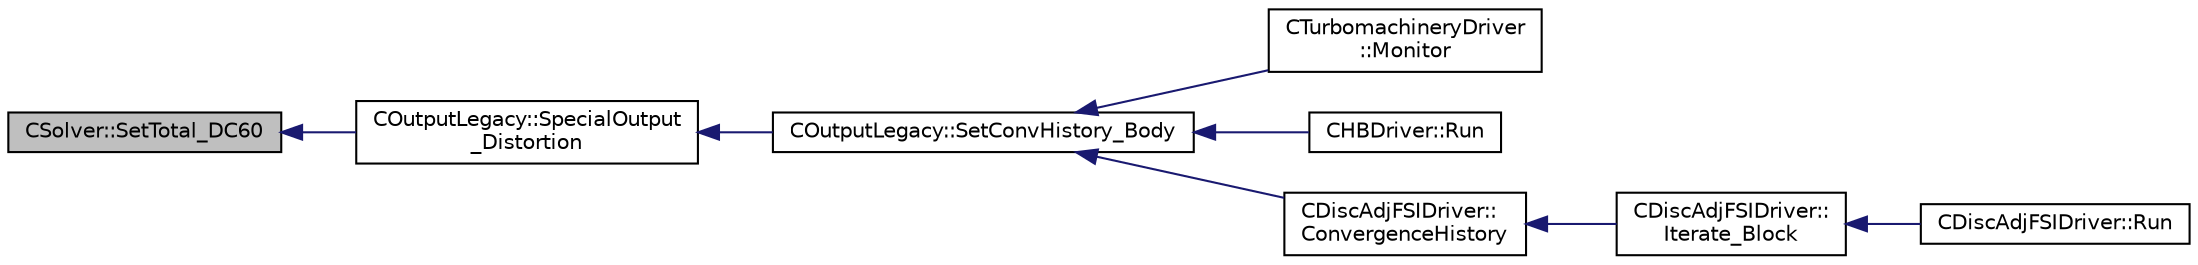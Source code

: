 digraph "CSolver::SetTotal_DC60"
{
  edge [fontname="Helvetica",fontsize="10",labelfontname="Helvetica",labelfontsize="10"];
  node [fontname="Helvetica",fontsize="10",shape=record];
  rankdir="LR";
  Node5313 [label="CSolver::SetTotal_DC60",height=0.2,width=0.4,color="black", fillcolor="grey75", style="filled", fontcolor="black"];
  Node5313 -> Node5314 [dir="back",color="midnightblue",fontsize="10",style="solid",fontname="Helvetica"];
  Node5314 [label="COutputLegacy::SpecialOutput\l_Distortion",height=0.2,width=0.4,color="black", fillcolor="white", style="filled",URL="$class_c_output_legacy.html#ae4824d60ecd7d71e592f259e8824e0ae",tooltip="Create and write the file with the flow coefficient on the surface. "];
  Node5314 -> Node5315 [dir="back",color="midnightblue",fontsize="10",style="solid",fontname="Helvetica"];
  Node5315 [label="COutputLegacy::SetConvHistory_Body",height=0.2,width=0.4,color="black", fillcolor="white", style="filled",URL="$class_c_output_legacy.html#a217cc0d778a3828499189a9debee47c6",tooltip="Write the history file and the convergence on the screen for serial computations. ..."];
  Node5315 -> Node5316 [dir="back",color="midnightblue",fontsize="10",style="solid",fontname="Helvetica"];
  Node5316 [label="CTurbomachineryDriver\l::Monitor",height=0.2,width=0.4,color="black", fillcolor="white", style="filled",URL="$class_c_turbomachinery_driver.html#a41d7b50bbacef68eb5436293ebb2da4f",tooltip="Monitor the computation. "];
  Node5315 -> Node5317 [dir="back",color="midnightblue",fontsize="10",style="solid",fontname="Helvetica"];
  Node5317 [label="CHBDriver::Run",height=0.2,width=0.4,color="black", fillcolor="white", style="filled",URL="$class_c_h_b_driver.html#a98c0448a8e0404845ee54e25b62eaea9",tooltip="Run a single iteration of a Harmonic Balance problem. "];
  Node5315 -> Node5318 [dir="back",color="midnightblue",fontsize="10",style="solid",fontname="Helvetica"];
  Node5318 [label="CDiscAdjFSIDriver::\lConvergenceHistory",height=0.2,width=0.4,color="black", fillcolor="white", style="filled",URL="$class_c_disc_adj_f_s_i_driver.html#a139dfa2442613879f2b15f28a09c2bd5",tooltip="Output the convergence history. "];
  Node5318 -> Node5319 [dir="back",color="midnightblue",fontsize="10",style="solid",fontname="Helvetica"];
  Node5319 [label="CDiscAdjFSIDriver::\lIterate_Block",height=0.2,width=0.4,color="black", fillcolor="white", style="filled",URL="$class_c_disc_adj_f_s_i_driver.html#a84949f139fa795b7d34d6ff77e82eb5c",tooltip="Iterate a certain block for adjoint FSI - may be the whole set of variables or independent and subite..."];
  Node5319 -> Node5320 [dir="back",color="midnightblue",fontsize="10",style="solid",fontname="Helvetica"];
  Node5320 [label="CDiscAdjFSIDriver::Run",height=0.2,width=0.4,color="black", fillcolor="white", style="filled",URL="$class_c_disc_adj_f_s_i_driver.html#a2e965d6e9c4dcfc296077cae225cab21",tooltip="Run a Discrete Adjoint iteration for the FSI problem. "];
}
